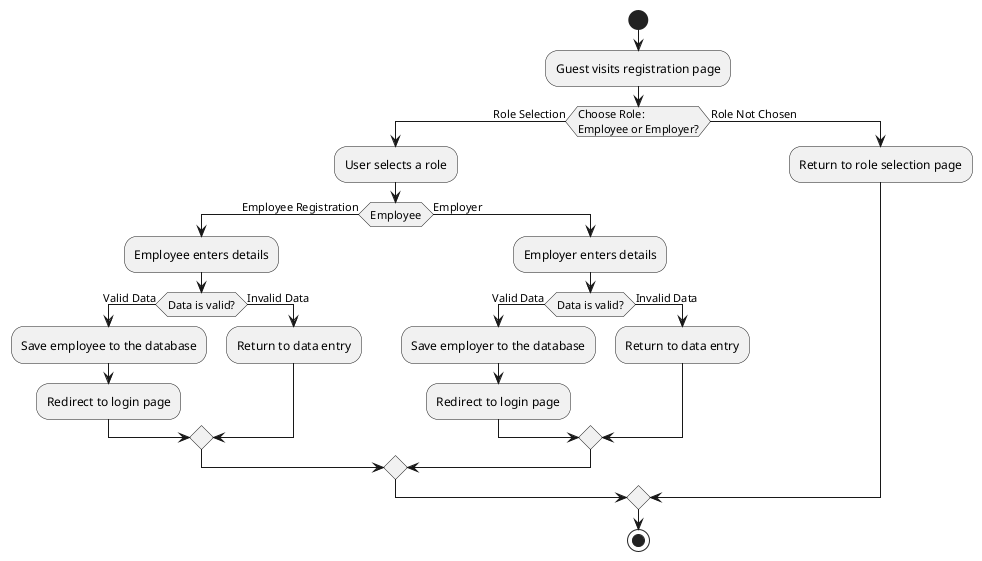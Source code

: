 @startuml Registration Process

start
:Guest visits registration page;
if (Choose Role: \nEmployee or Employer?) then (Role Selection)
  :User selects a role;
  if (Employee) then (Employee Registration)
    :Employee enters details;
    if (Data is valid?) then (Valid Data)
      :Save employee to the database;
      :Redirect to login page;
    else (Invalid Data)
      :Return to data entry;
    endif
  else (Employer)
    :Employer enters details;
    if (Data is valid?) then (Valid Data)
      :Save employer to the database;
      :Redirect to login page;
    else (Invalid Data)
      :Return to data entry;
    endif
  endif
else (Role Not Chosen)
  :Return to role selection page;
endif
stop

@enduml
